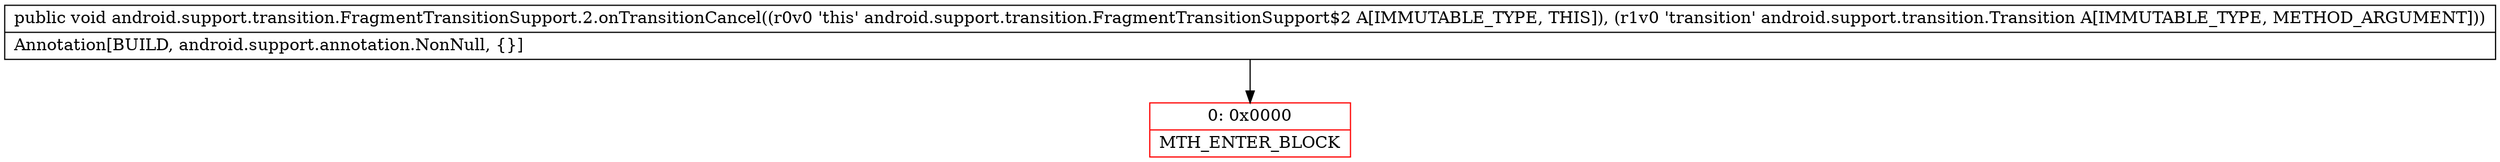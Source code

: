 digraph "CFG forandroid.support.transition.FragmentTransitionSupport.2.onTransitionCancel(Landroid\/support\/transition\/Transition;)V" {
subgraph cluster_Region_1529449666 {
label = "R(0)";
node [shape=record,color=blue];
}
Node_0 [shape=record,color=red,label="{0\:\ 0x0000|MTH_ENTER_BLOCK\l}"];
MethodNode[shape=record,label="{public void android.support.transition.FragmentTransitionSupport.2.onTransitionCancel((r0v0 'this' android.support.transition.FragmentTransitionSupport$2 A[IMMUTABLE_TYPE, THIS]), (r1v0 'transition' android.support.transition.Transition A[IMMUTABLE_TYPE, METHOD_ARGUMENT]))  | Annotation[BUILD, android.support.annotation.NonNull, \{\}]\l}"];
MethodNode -> Node_0;
}


